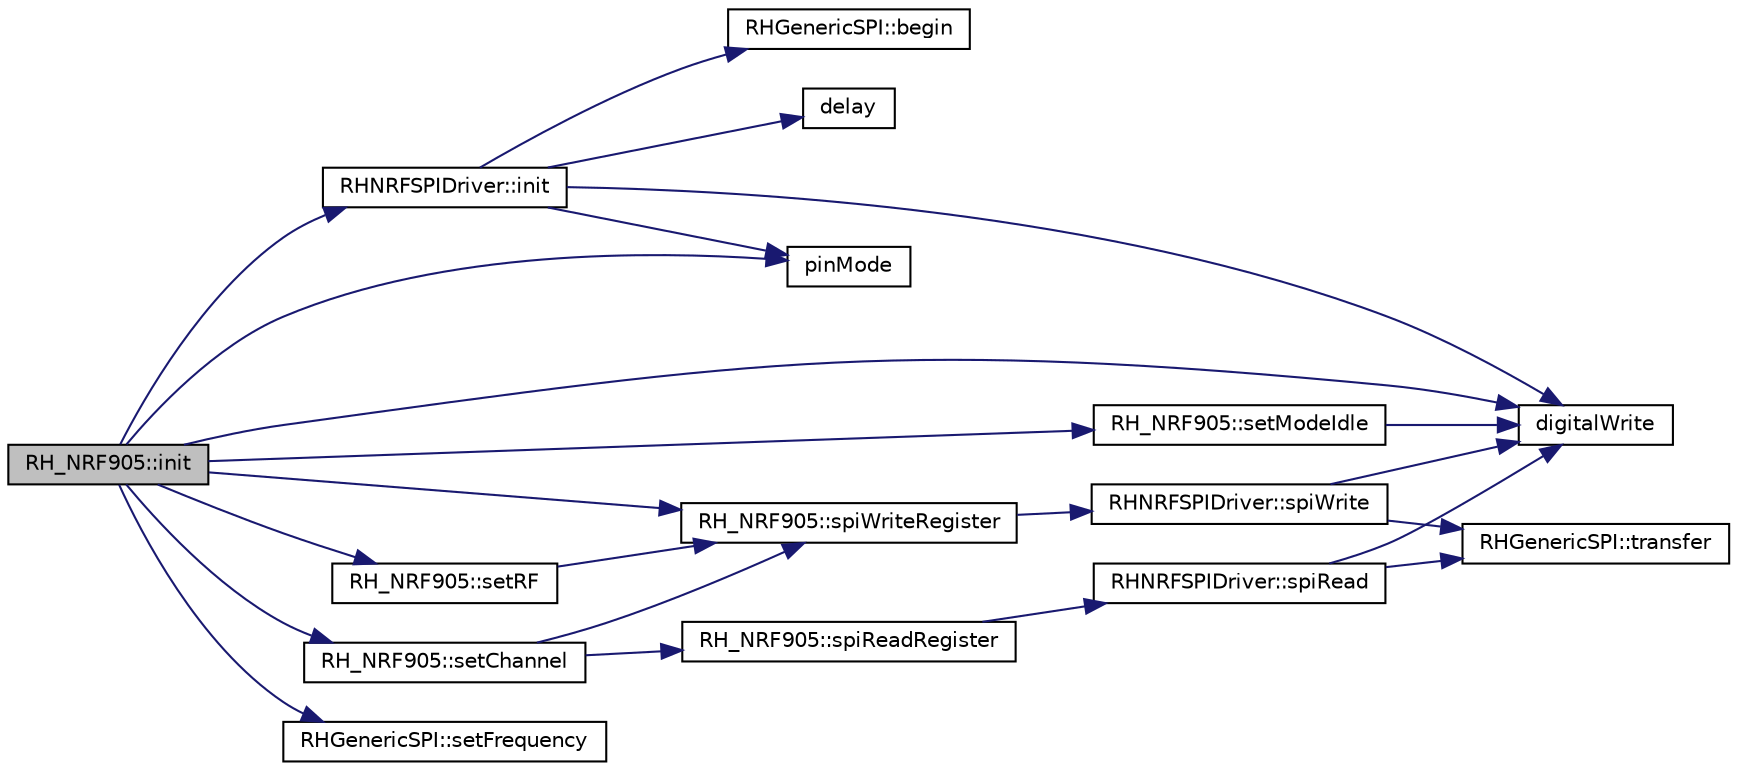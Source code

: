digraph "RH_NRF905::init"
{
 // LATEX_PDF_SIZE
  edge [fontname="Helvetica",fontsize="10",labelfontname="Helvetica",labelfontsize="10"];
  node [fontname="Helvetica",fontsize="10",shape=record];
  rankdir="LR";
  Node1 [label="RH_NRF905::init",height=0.2,width=0.4,color="black", fillcolor="grey75", style="filled", fontcolor="black",tooltip=" "];
  Node1 -> Node2 [color="midnightblue",fontsize="10",style="solid",fontname="Helvetica"];
  Node2 [label="digitalWrite",height=0.2,width=0.4,color="black", fillcolor="white", style="filled",URL="$_ras_pi_8cpp.html#a21c224d04b05de3f68dce98958d02b7c",tooltip=" "];
  Node1 -> Node3 [color="midnightblue",fontsize="10",style="solid",fontname="Helvetica"];
  Node3 [label="RHNRFSPIDriver::init",height=0.2,width=0.4,color="black", fillcolor="white", style="filled",URL="$class_r_h_n_r_f_s_p_i_driver.html#a0c129520de4cfc0782c2c414515ebac7",tooltip=" "];
  Node3 -> Node4 [color="midnightblue",fontsize="10",style="solid",fontname="Helvetica"];
  Node4 [label="RHGenericSPI::begin",height=0.2,width=0.4,color="black", fillcolor="white", style="filled",URL="$class_r_h_generic_s_p_i.html#a6a3cda8ef2eb6230dbf7572c5fa6915e",tooltip=" "];
  Node3 -> Node5 [color="midnightblue",fontsize="10",style="solid",fontname="Helvetica"];
  Node5 [label="delay",height=0.2,width=0.4,color="black", fillcolor="white", style="filled",URL="$_ras_pi_8cpp.html#a6bc5f943544a887f8b23cadfb26a5e30",tooltip=" "];
  Node3 -> Node2 [color="midnightblue",fontsize="10",style="solid",fontname="Helvetica"];
  Node3 -> Node6 [color="midnightblue",fontsize="10",style="solid",fontname="Helvetica"];
  Node6 [label="pinMode",height=0.2,width=0.4,color="black", fillcolor="white", style="filled",URL="$_ras_pi_8cpp.html#a1875409d12eee562555bda94cad7f973",tooltip=" "];
  Node1 -> Node6 [color="midnightblue",fontsize="10",style="solid",fontname="Helvetica"];
  Node1 -> Node7 [color="midnightblue",fontsize="10",style="solid",fontname="Helvetica"];
  Node7 [label="RH_NRF905::setChannel",height=0.2,width=0.4,color="black", fillcolor="white", style="filled",URL="$class_r_h___n_r_f905.html#ab68ee31bcccf1bc5b9ebd0d9daea2c7f",tooltip=" "];
  Node7 -> Node8 [color="midnightblue",fontsize="10",style="solid",fontname="Helvetica"];
  Node8 [label="RH_NRF905::spiReadRegister",height=0.2,width=0.4,color="black", fillcolor="white", style="filled",URL="$class_r_h___n_r_f905.html#a2bbd001fc291b969c5be21f9b8bd3732",tooltip=" "];
  Node8 -> Node9 [color="midnightblue",fontsize="10",style="solid",fontname="Helvetica"];
  Node9 [label="RHNRFSPIDriver::spiRead",height=0.2,width=0.4,color="black", fillcolor="white", style="filled",URL="$class_r_h_n_r_f_s_p_i_driver.html#a10b4013b6ad1f9bda878b3a87b1205d5",tooltip=" "];
  Node9 -> Node2 [color="midnightblue",fontsize="10",style="solid",fontname="Helvetica"];
  Node9 -> Node10 [color="midnightblue",fontsize="10",style="solid",fontname="Helvetica"];
  Node10 [label="RHGenericSPI::transfer",height=0.2,width=0.4,color="black", fillcolor="white", style="filled",URL="$class_r_h_generic_s_p_i.html#a14bc6f8954d9d68c0a56319444ffdd24",tooltip=" "];
  Node7 -> Node11 [color="midnightblue",fontsize="10",style="solid",fontname="Helvetica"];
  Node11 [label="RH_NRF905::spiWriteRegister",height=0.2,width=0.4,color="black", fillcolor="white", style="filled",URL="$class_r_h___n_r_f905.html#ad846117827b5e7a21eb853c1acdc056e",tooltip=" "];
  Node11 -> Node12 [color="midnightblue",fontsize="10",style="solid",fontname="Helvetica"];
  Node12 [label="RHNRFSPIDriver::spiWrite",height=0.2,width=0.4,color="black", fillcolor="white", style="filled",URL="$class_r_h_n_r_f_s_p_i_driver.html#a4795454482baa5a2c4df6e89c97b19b3",tooltip=" "];
  Node12 -> Node2 [color="midnightblue",fontsize="10",style="solid",fontname="Helvetica"];
  Node12 -> Node10 [color="midnightblue",fontsize="10",style="solid",fontname="Helvetica"];
  Node1 -> Node13 [color="midnightblue",fontsize="10",style="solid",fontname="Helvetica"];
  Node13 [label="RHGenericSPI::setFrequency",height=0.2,width=0.4,color="black", fillcolor="white", style="filled",URL="$class_r_h_generic_s_p_i.html#a9eecf2a206d0c6f42ca904c8f4374e13",tooltip=" "];
  Node1 -> Node14 [color="midnightblue",fontsize="10",style="solid",fontname="Helvetica"];
  Node14 [label="RH_NRF905::setModeIdle",height=0.2,width=0.4,color="black", fillcolor="white", style="filled",URL="$class_r_h___n_r_f905.html#a03e80454c2295f6e39bf140bcbf86fa8",tooltip=" "];
  Node14 -> Node2 [color="midnightblue",fontsize="10",style="solid",fontname="Helvetica"];
  Node1 -> Node15 [color="midnightblue",fontsize="10",style="solid",fontname="Helvetica"];
  Node15 [label="RH_NRF905::setRF",height=0.2,width=0.4,color="black", fillcolor="white", style="filled",URL="$class_r_h___n_r_f905.html#a41f7eec13820ddd85b9f1e664b9441bf",tooltip=" "];
  Node15 -> Node11 [color="midnightblue",fontsize="10",style="solid",fontname="Helvetica"];
  Node1 -> Node11 [color="midnightblue",fontsize="10",style="solid",fontname="Helvetica"];
}
